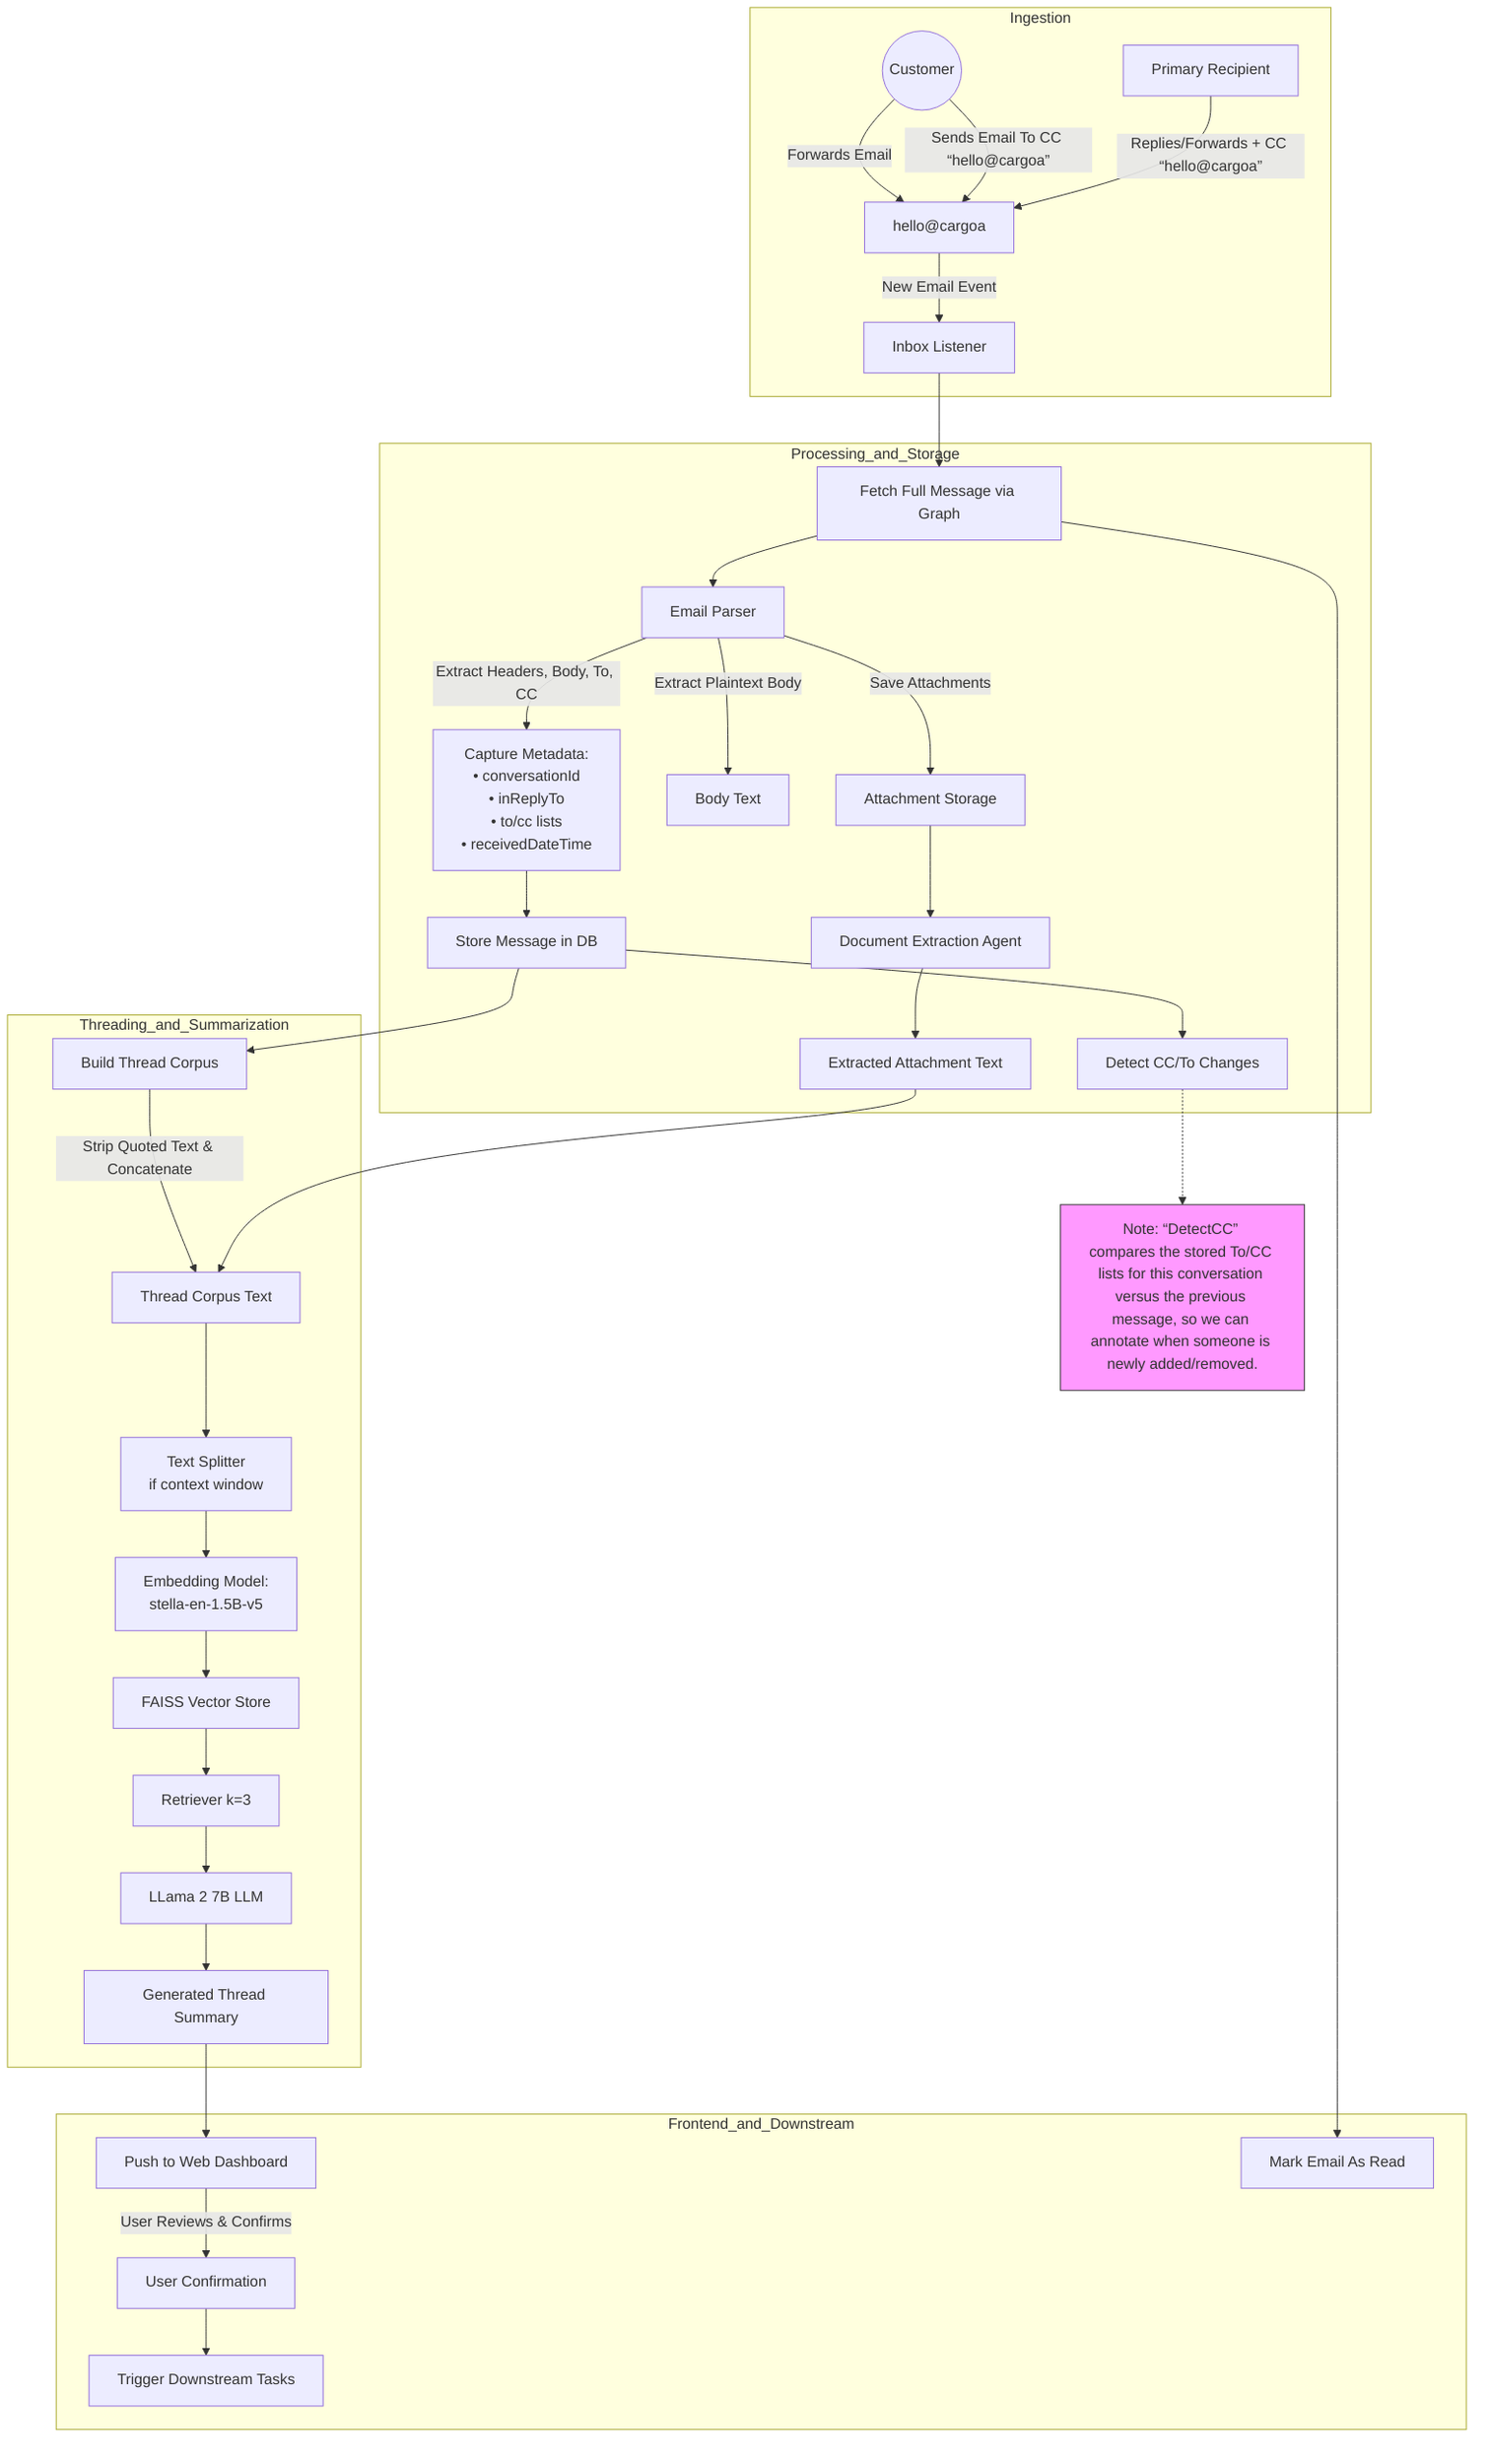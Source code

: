 flowchart TD
  %% Ingestion Layer (Now includes "Sent To" or "CC")
  subgraph Ingestion
    direction LR
    Customer((Customer)) 
    Recipient["Primary Recipient"] 
    Inbox["hello@cargoa"]
    
    %% Two ways into the inbox:
    Customer -->|Forwards Email| Inbox
    Customer -->|Sends Email To CC “hello@cargoa” | Inbox

    Recipient -->|Replies/Forwards + CC “hello@cargoa”| Inbox

    %% In practice, Graph will fetch any message where hello@cargoa.io is in To or CC
    Inbox -->|New Email Event| Listener[Inbox Listener]
  end

  %% Processing & Storage Layer
  subgraph Processing_and_Storage
    direction TB
    Listener --> FetchFull[Fetch Full Message via Graph]
    FetchFull --> Parser[Email Parser]
    Parser -->|Extract Headers, Body, To, CC| Metadata[Capture Metadata:<br/>• conversationId<br/>• inReplyTo<br/>• to/cc lists<br/>• receivedDateTime]
    Parser -->|Extract Plaintext Body| BodyText[Body Text]
    Parser -->|Save Attachments| Attachments[Attachment Storage]
    Metadata --> StoreMsg[Store Message in DB]
    StoreMsg --> DetectCC[Detect CC/To Changes]
    Attachments --> DocExtractor[Document Extraction Agent]
    DocExtractor --> ExtractedText[Extracted Attachment Text]
  end

  %% Thread Aggregation & Summarization
  subgraph Threading_and_Summarization
    direction TB
    StoreMsg --> BuildCorpus[Build Thread Corpus]
    BuildCorpus -->|Strip Quoted Text & Concatenate| ThreadCorpus[Thread Corpus Text]
    ExtractedText --> ThreadCorpus
    ThreadCorpus --> Splitter[Text Splitter<br/>if context window]
    Splitter --> Embedding[Embedding Model:<br/>stella-en-1.5B-v5]
    Embedding --> VectorStore[FAISS Vector Store]
    VectorStore --> Retriever[Retriever k=3]
    Retriever --> Summarizer[LLama 2 7B LLM]
    Summarizer --> Summary[Generated Thread Summary]
  end

  %% Post‐Processing & Frontend
  subgraph Frontend_and_Downstream
    direction TB
    Summary --> WebUI[Push to Web Dashboard]
    WebUI -->|User Reviews & Confirms| Confirmation[User Confirmation]
    Confirmation --> Downstream[Trigger Downstream Tasks]
    FetchFull --> MarkRead[Mark Email As Read]
  end

  %% Legend/Notes
  classDef note fill:#f9f,stroke:#333,stroke-width:1px;
  Note[Note: “DetectCC” compares the stored To/CC lists for this conversation versus the previous message, so we can annotate when someone is newly added/removed.]:::note
  DetectCC -.-> Note